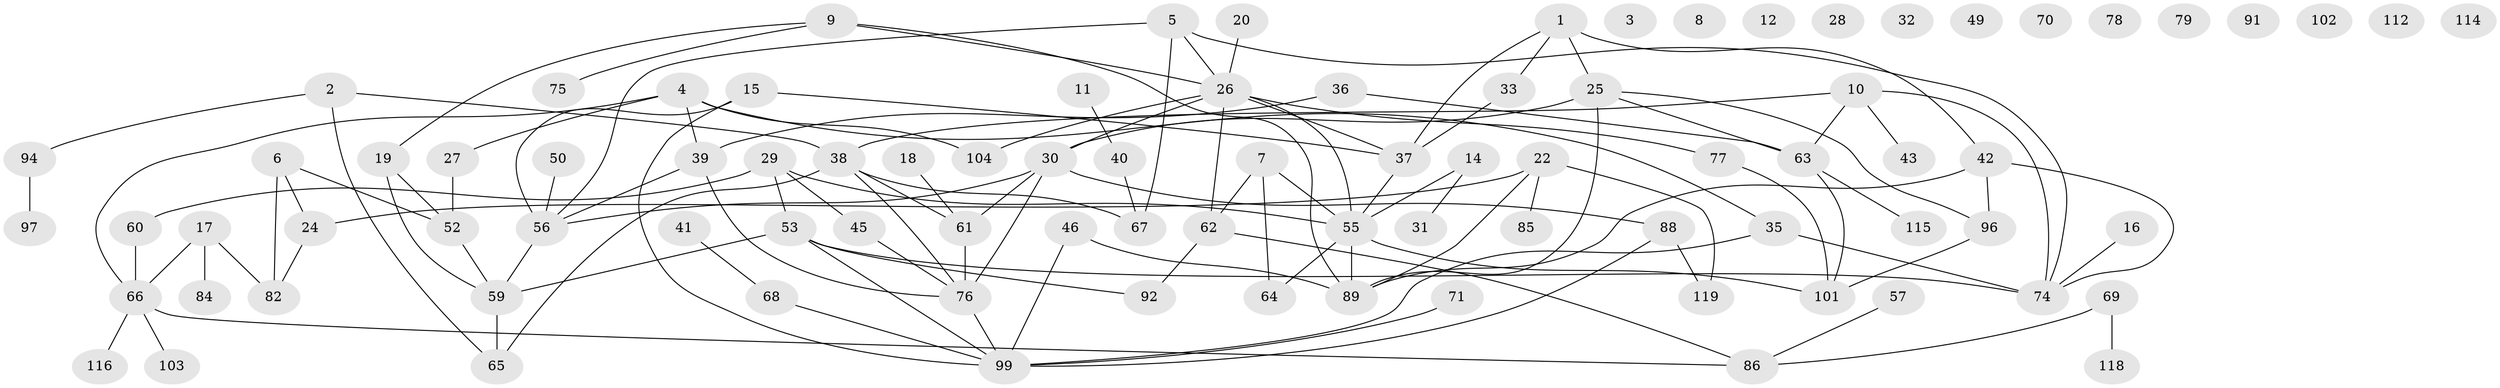 // Generated by graph-tools (version 1.1) at 2025/23/03/03/25 07:23:27]
// undirected, 89 vertices, 119 edges
graph export_dot {
graph [start="1"]
  node [color=gray90,style=filled];
  1 [super="+44"];
  2 [super="+13"];
  3;
  4;
  5;
  6 [super="+83"];
  7;
  8;
  9 [super="+21"];
  10 [super="+54"];
  11;
  12;
  14 [super="+23"];
  15;
  16;
  17;
  18 [super="+107"];
  19;
  20;
  22 [super="+48"];
  24 [super="+87"];
  25 [super="+34"];
  26 [super="+106"];
  27;
  28;
  29 [super="+100"];
  30 [super="+51"];
  31 [super="+47"];
  32;
  33;
  35;
  36 [super="+120"];
  37 [super="+95"];
  38 [super="+80"];
  39;
  40;
  41;
  42;
  43;
  45;
  46;
  49;
  50 [super="+121"];
  52 [super="+124"];
  53 [super="+72"];
  55 [super="+81"];
  56 [super="+58"];
  57 [super="+105"];
  59 [super="+98"];
  60;
  61 [super="+73"];
  62 [super="+90"];
  63;
  64;
  65;
  66 [super="+93"];
  67 [super="+108"];
  68 [super="+110"];
  69;
  70;
  71;
  74 [super="+111"];
  75;
  76 [super="+122"];
  77;
  78;
  79;
  82;
  84;
  85;
  86;
  88 [super="+109"];
  89 [super="+117"];
  91;
  92;
  94;
  96;
  97;
  99 [super="+113"];
  101;
  102;
  103;
  104 [super="+123"];
  112;
  114;
  115;
  116;
  118;
  119;
  1 -- 33;
  1 -- 25;
  1 -- 37;
  1 -- 42;
  2 -- 38;
  2 -- 65;
  2 -- 94;
  4 -- 27;
  4 -- 35;
  4 -- 39;
  4 -- 66;
  4 -- 104;
  5 -- 26;
  5 -- 74;
  5 -- 56;
  5 -- 67;
  6 -- 24;
  6 -- 82;
  6 -- 52 [weight=2];
  7 -- 62;
  7 -- 64;
  7 -- 55;
  9 -- 19;
  9 -- 26;
  9 -- 75;
  9 -- 89;
  10 -- 63;
  10 -- 43;
  10 -- 38;
  10 -- 74;
  11 -- 40;
  14 -- 55;
  14 -- 31;
  15 -- 99;
  15 -- 37;
  15 -- 56;
  16 -- 74;
  17 -- 82;
  17 -- 84;
  17 -- 66;
  18 -- 61;
  19 -- 52;
  19 -- 59;
  20 -- 26;
  22 -- 85;
  22 -- 89;
  22 -- 119;
  22 -- 24;
  24 -- 82;
  25 -- 96;
  25 -- 63;
  25 -- 89;
  25 -- 30;
  26 -- 30;
  26 -- 77;
  26 -- 37;
  26 -- 104;
  26 -- 62;
  26 -- 55;
  27 -- 52;
  29 -- 45;
  29 -- 60;
  29 -- 53;
  29 -- 55;
  30 -- 61;
  30 -- 76;
  30 -- 88;
  30 -- 56;
  33 -- 37;
  35 -- 74;
  35 -- 99;
  36 -- 39;
  36 -- 63;
  37 -- 55;
  38 -- 61;
  38 -- 65;
  38 -- 76;
  38 -- 67;
  39 -- 56 [weight=2];
  39 -- 76;
  40 -- 67;
  41 -- 68;
  42 -- 89;
  42 -- 96;
  42 -- 74;
  45 -- 76;
  46 -- 89;
  46 -- 99;
  50 -- 56;
  52 -- 59;
  53 -- 74;
  53 -- 99;
  53 -- 92;
  53 -- 59;
  55 -- 64;
  55 -- 101;
  55 -- 89;
  56 -- 59;
  57 -- 86;
  59 -- 65;
  60 -- 66;
  61 -- 76 [weight=2];
  62 -- 86;
  62 -- 92;
  63 -- 101;
  63 -- 115;
  66 -- 103;
  66 -- 116;
  66 -- 86;
  68 -- 99;
  69 -- 86;
  69 -- 118;
  71 -- 99;
  76 -- 99;
  77 -- 101;
  88 -- 99;
  88 -- 119;
  94 -- 97;
  96 -- 101;
}
